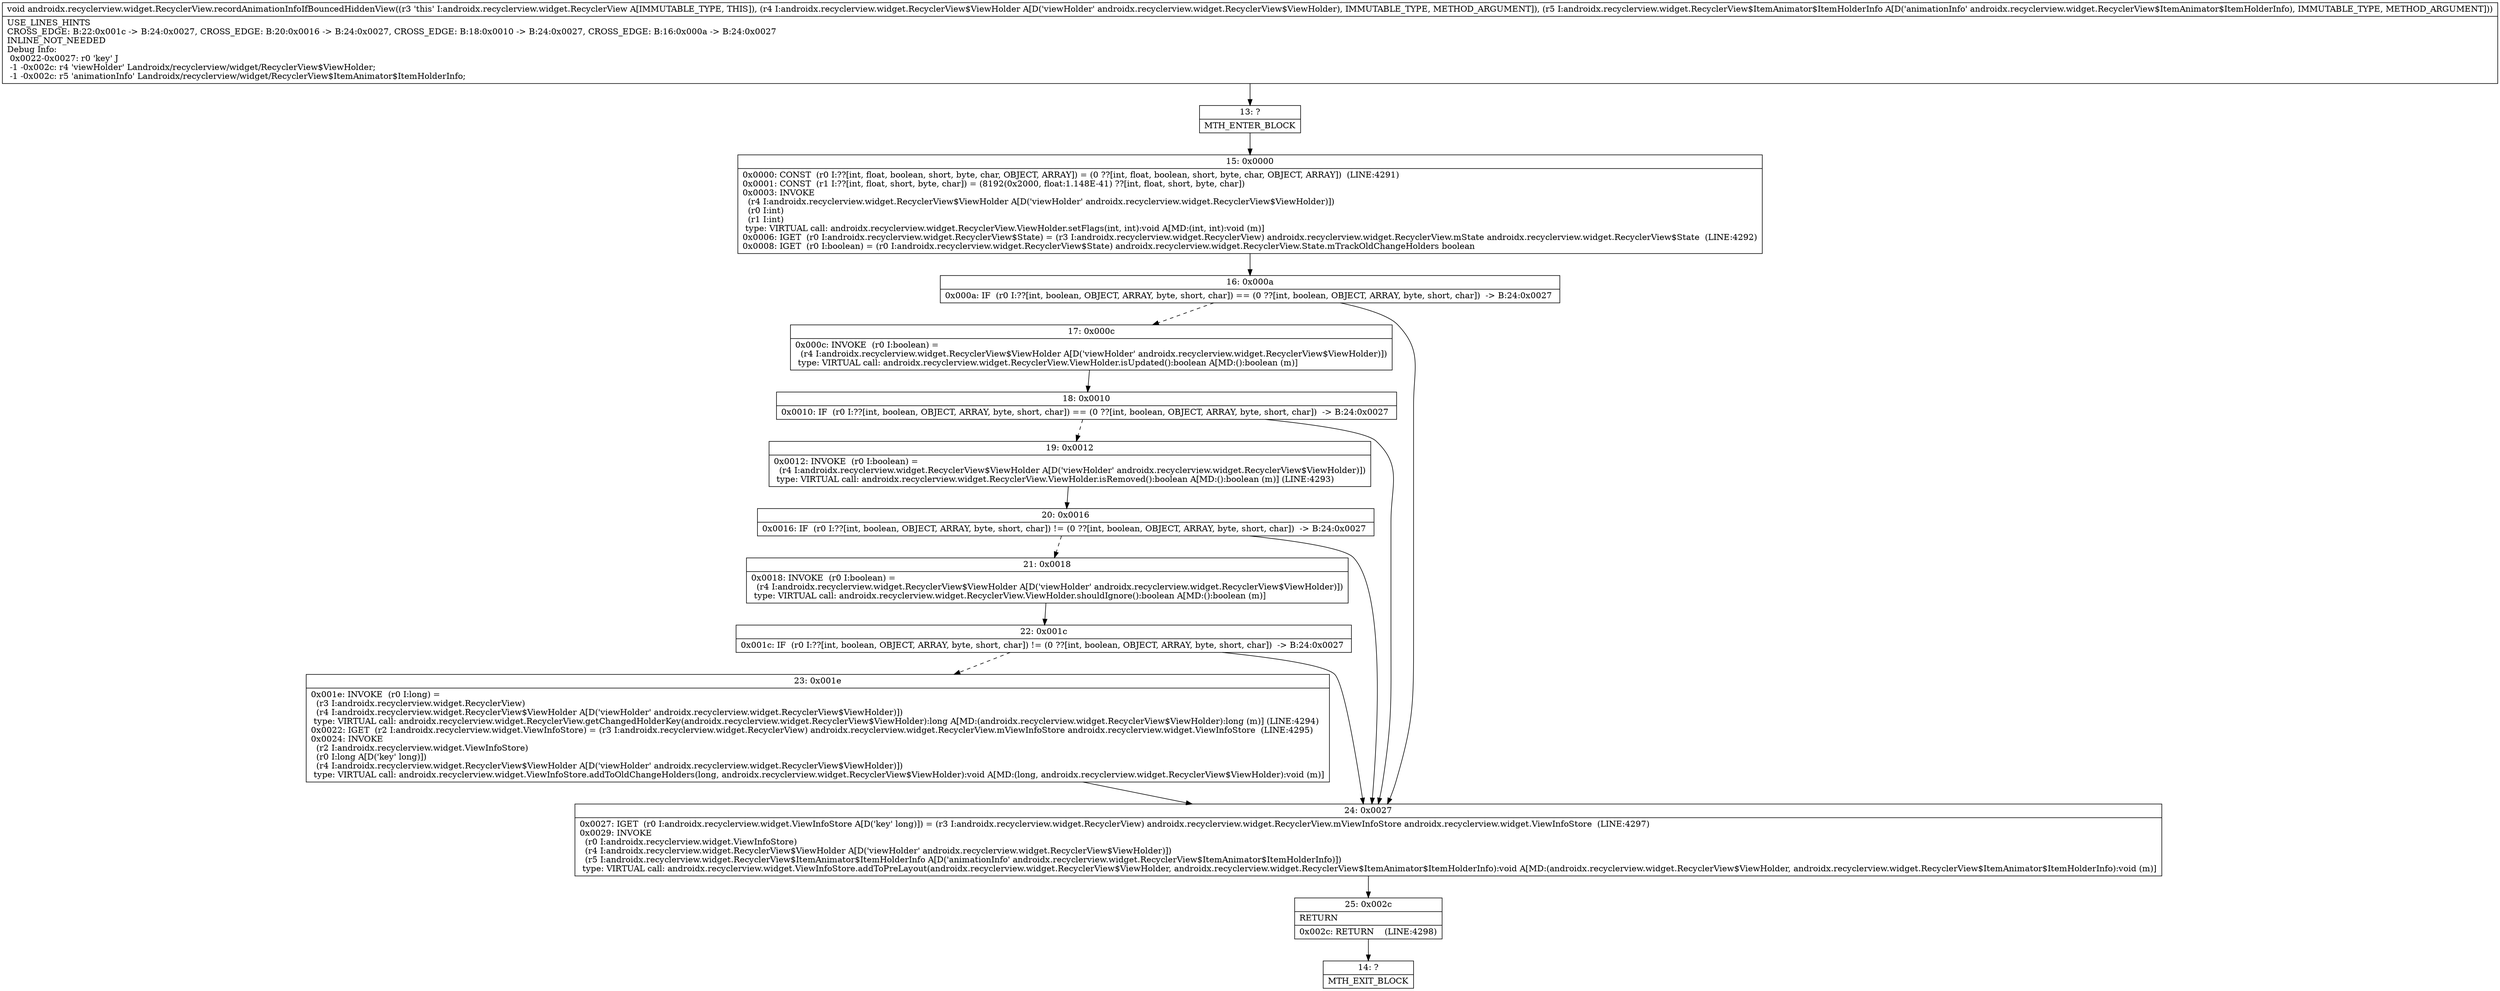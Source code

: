 digraph "CFG forandroidx.recyclerview.widget.RecyclerView.recordAnimationInfoIfBouncedHiddenView(Landroidx\/recyclerview\/widget\/RecyclerView$ViewHolder;Landroidx\/recyclerview\/widget\/RecyclerView$ItemAnimator$ItemHolderInfo;)V" {
Node_13 [shape=record,label="{13\:\ ?|MTH_ENTER_BLOCK\l}"];
Node_15 [shape=record,label="{15\:\ 0x0000|0x0000: CONST  (r0 I:??[int, float, boolean, short, byte, char, OBJECT, ARRAY]) = (0 ??[int, float, boolean, short, byte, char, OBJECT, ARRAY])  (LINE:4291)\l0x0001: CONST  (r1 I:??[int, float, short, byte, char]) = (8192(0x2000, float:1.148E\-41) ??[int, float, short, byte, char]) \l0x0003: INVOKE  \l  (r4 I:androidx.recyclerview.widget.RecyclerView$ViewHolder A[D('viewHolder' androidx.recyclerview.widget.RecyclerView$ViewHolder)])\l  (r0 I:int)\l  (r1 I:int)\l type: VIRTUAL call: androidx.recyclerview.widget.RecyclerView.ViewHolder.setFlags(int, int):void A[MD:(int, int):void (m)]\l0x0006: IGET  (r0 I:androidx.recyclerview.widget.RecyclerView$State) = (r3 I:androidx.recyclerview.widget.RecyclerView) androidx.recyclerview.widget.RecyclerView.mState androidx.recyclerview.widget.RecyclerView$State  (LINE:4292)\l0x0008: IGET  (r0 I:boolean) = (r0 I:androidx.recyclerview.widget.RecyclerView$State) androidx.recyclerview.widget.RecyclerView.State.mTrackOldChangeHolders boolean \l}"];
Node_16 [shape=record,label="{16\:\ 0x000a|0x000a: IF  (r0 I:??[int, boolean, OBJECT, ARRAY, byte, short, char]) == (0 ??[int, boolean, OBJECT, ARRAY, byte, short, char])  \-\> B:24:0x0027 \l}"];
Node_17 [shape=record,label="{17\:\ 0x000c|0x000c: INVOKE  (r0 I:boolean) = \l  (r4 I:androidx.recyclerview.widget.RecyclerView$ViewHolder A[D('viewHolder' androidx.recyclerview.widget.RecyclerView$ViewHolder)])\l type: VIRTUAL call: androidx.recyclerview.widget.RecyclerView.ViewHolder.isUpdated():boolean A[MD:():boolean (m)]\l}"];
Node_18 [shape=record,label="{18\:\ 0x0010|0x0010: IF  (r0 I:??[int, boolean, OBJECT, ARRAY, byte, short, char]) == (0 ??[int, boolean, OBJECT, ARRAY, byte, short, char])  \-\> B:24:0x0027 \l}"];
Node_19 [shape=record,label="{19\:\ 0x0012|0x0012: INVOKE  (r0 I:boolean) = \l  (r4 I:androidx.recyclerview.widget.RecyclerView$ViewHolder A[D('viewHolder' androidx.recyclerview.widget.RecyclerView$ViewHolder)])\l type: VIRTUAL call: androidx.recyclerview.widget.RecyclerView.ViewHolder.isRemoved():boolean A[MD:():boolean (m)] (LINE:4293)\l}"];
Node_20 [shape=record,label="{20\:\ 0x0016|0x0016: IF  (r0 I:??[int, boolean, OBJECT, ARRAY, byte, short, char]) != (0 ??[int, boolean, OBJECT, ARRAY, byte, short, char])  \-\> B:24:0x0027 \l}"];
Node_21 [shape=record,label="{21\:\ 0x0018|0x0018: INVOKE  (r0 I:boolean) = \l  (r4 I:androidx.recyclerview.widget.RecyclerView$ViewHolder A[D('viewHolder' androidx.recyclerview.widget.RecyclerView$ViewHolder)])\l type: VIRTUAL call: androidx.recyclerview.widget.RecyclerView.ViewHolder.shouldIgnore():boolean A[MD:():boolean (m)]\l}"];
Node_22 [shape=record,label="{22\:\ 0x001c|0x001c: IF  (r0 I:??[int, boolean, OBJECT, ARRAY, byte, short, char]) != (0 ??[int, boolean, OBJECT, ARRAY, byte, short, char])  \-\> B:24:0x0027 \l}"];
Node_23 [shape=record,label="{23\:\ 0x001e|0x001e: INVOKE  (r0 I:long) = \l  (r3 I:androidx.recyclerview.widget.RecyclerView)\l  (r4 I:androidx.recyclerview.widget.RecyclerView$ViewHolder A[D('viewHolder' androidx.recyclerview.widget.RecyclerView$ViewHolder)])\l type: VIRTUAL call: androidx.recyclerview.widget.RecyclerView.getChangedHolderKey(androidx.recyclerview.widget.RecyclerView$ViewHolder):long A[MD:(androidx.recyclerview.widget.RecyclerView$ViewHolder):long (m)] (LINE:4294)\l0x0022: IGET  (r2 I:androidx.recyclerview.widget.ViewInfoStore) = (r3 I:androidx.recyclerview.widget.RecyclerView) androidx.recyclerview.widget.RecyclerView.mViewInfoStore androidx.recyclerview.widget.ViewInfoStore  (LINE:4295)\l0x0024: INVOKE  \l  (r2 I:androidx.recyclerview.widget.ViewInfoStore)\l  (r0 I:long A[D('key' long)])\l  (r4 I:androidx.recyclerview.widget.RecyclerView$ViewHolder A[D('viewHolder' androidx.recyclerview.widget.RecyclerView$ViewHolder)])\l type: VIRTUAL call: androidx.recyclerview.widget.ViewInfoStore.addToOldChangeHolders(long, androidx.recyclerview.widget.RecyclerView$ViewHolder):void A[MD:(long, androidx.recyclerview.widget.RecyclerView$ViewHolder):void (m)]\l}"];
Node_24 [shape=record,label="{24\:\ 0x0027|0x0027: IGET  (r0 I:androidx.recyclerview.widget.ViewInfoStore A[D('key' long)]) = (r3 I:androidx.recyclerview.widget.RecyclerView) androidx.recyclerview.widget.RecyclerView.mViewInfoStore androidx.recyclerview.widget.ViewInfoStore  (LINE:4297)\l0x0029: INVOKE  \l  (r0 I:androidx.recyclerview.widget.ViewInfoStore)\l  (r4 I:androidx.recyclerview.widget.RecyclerView$ViewHolder A[D('viewHolder' androidx.recyclerview.widget.RecyclerView$ViewHolder)])\l  (r5 I:androidx.recyclerview.widget.RecyclerView$ItemAnimator$ItemHolderInfo A[D('animationInfo' androidx.recyclerview.widget.RecyclerView$ItemAnimator$ItemHolderInfo)])\l type: VIRTUAL call: androidx.recyclerview.widget.ViewInfoStore.addToPreLayout(androidx.recyclerview.widget.RecyclerView$ViewHolder, androidx.recyclerview.widget.RecyclerView$ItemAnimator$ItemHolderInfo):void A[MD:(androidx.recyclerview.widget.RecyclerView$ViewHolder, androidx.recyclerview.widget.RecyclerView$ItemAnimator$ItemHolderInfo):void (m)]\l}"];
Node_25 [shape=record,label="{25\:\ 0x002c|RETURN\l|0x002c: RETURN    (LINE:4298)\l}"];
Node_14 [shape=record,label="{14\:\ ?|MTH_EXIT_BLOCK\l}"];
MethodNode[shape=record,label="{void androidx.recyclerview.widget.RecyclerView.recordAnimationInfoIfBouncedHiddenView((r3 'this' I:androidx.recyclerview.widget.RecyclerView A[IMMUTABLE_TYPE, THIS]), (r4 I:androidx.recyclerview.widget.RecyclerView$ViewHolder A[D('viewHolder' androidx.recyclerview.widget.RecyclerView$ViewHolder), IMMUTABLE_TYPE, METHOD_ARGUMENT]), (r5 I:androidx.recyclerview.widget.RecyclerView$ItemAnimator$ItemHolderInfo A[D('animationInfo' androidx.recyclerview.widget.RecyclerView$ItemAnimator$ItemHolderInfo), IMMUTABLE_TYPE, METHOD_ARGUMENT]))  | USE_LINES_HINTS\lCROSS_EDGE: B:22:0x001c \-\> B:24:0x0027, CROSS_EDGE: B:20:0x0016 \-\> B:24:0x0027, CROSS_EDGE: B:18:0x0010 \-\> B:24:0x0027, CROSS_EDGE: B:16:0x000a \-\> B:24:0x0027\lINLINE_NOT_NEEDED\lDebug Info:\l  0x0022\-0x0027: r0 'key' J\l  \-1 \-0x002c: r4 'viewHolder' Landroidx\/recyclerview\/widget\/RecyclerView$ViewHolder;\l  \-1 \-0x002c: r5 'animationInfo' Landroidx\/recyclerview\/widget\/RecyclerView$ItemAnimator$ItemHolderInfo;\l}"];
MethodNode -> Node_13;Node_13 -> Node_15;
Node_15 -> Node_16;
Node_16 -> Node_17[style=dashed];
Node_16 -> Node_24;
Node_17 -> Node_18;
Node_18 -> Node_19[style=dashed];
Node_18 -> Node_24;
Node_19 -> Node_20;
Node_20 -> Node_21[style=dashed];
Node_20 -> Node_24;
Node_21 -> Node_22;
Node_22 -> Node_23[style=dashed];
Node_22 -> Node_24;
Node_23 -> Node_24;
Node_24 -> Node_25;
Node_25 -> Node_14;
}

